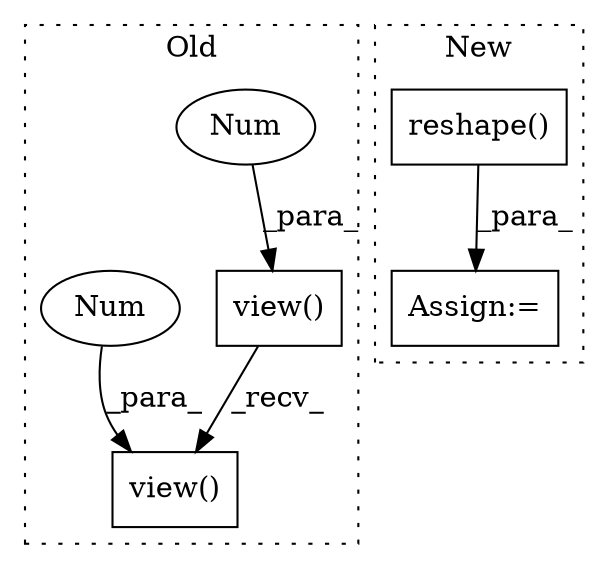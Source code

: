 digraph G {
subgraph cluster0 {
1 [label="view()" a="75" s="1981,2015" l="17,1" shape="box"];
3 [label="Num" a="76" s="1998" l="1" shape="ellipse"];
4 [label="view()" a="75" s="2427,2447" l="9,1" shape="box"];
5 [label="Num" a="76" s="2439" l="2" shape="ellipse"];
label = "Old";
style="dotted";
}
subgraph cluster1 {
2 [label="reshape()" a="75" s="3513,3534" l="10,1" shape="box"];
6 [label="Assign:=" a="68" s="3510" l="3" shape="box"];
label = "New";
style="dotted";
}
1 -> 4 [label="_recv_"];
2 -> 6 [label="_para_"];
3 -> 1 [label="_para_"];
5 -> 4 [label="_para_"];
}